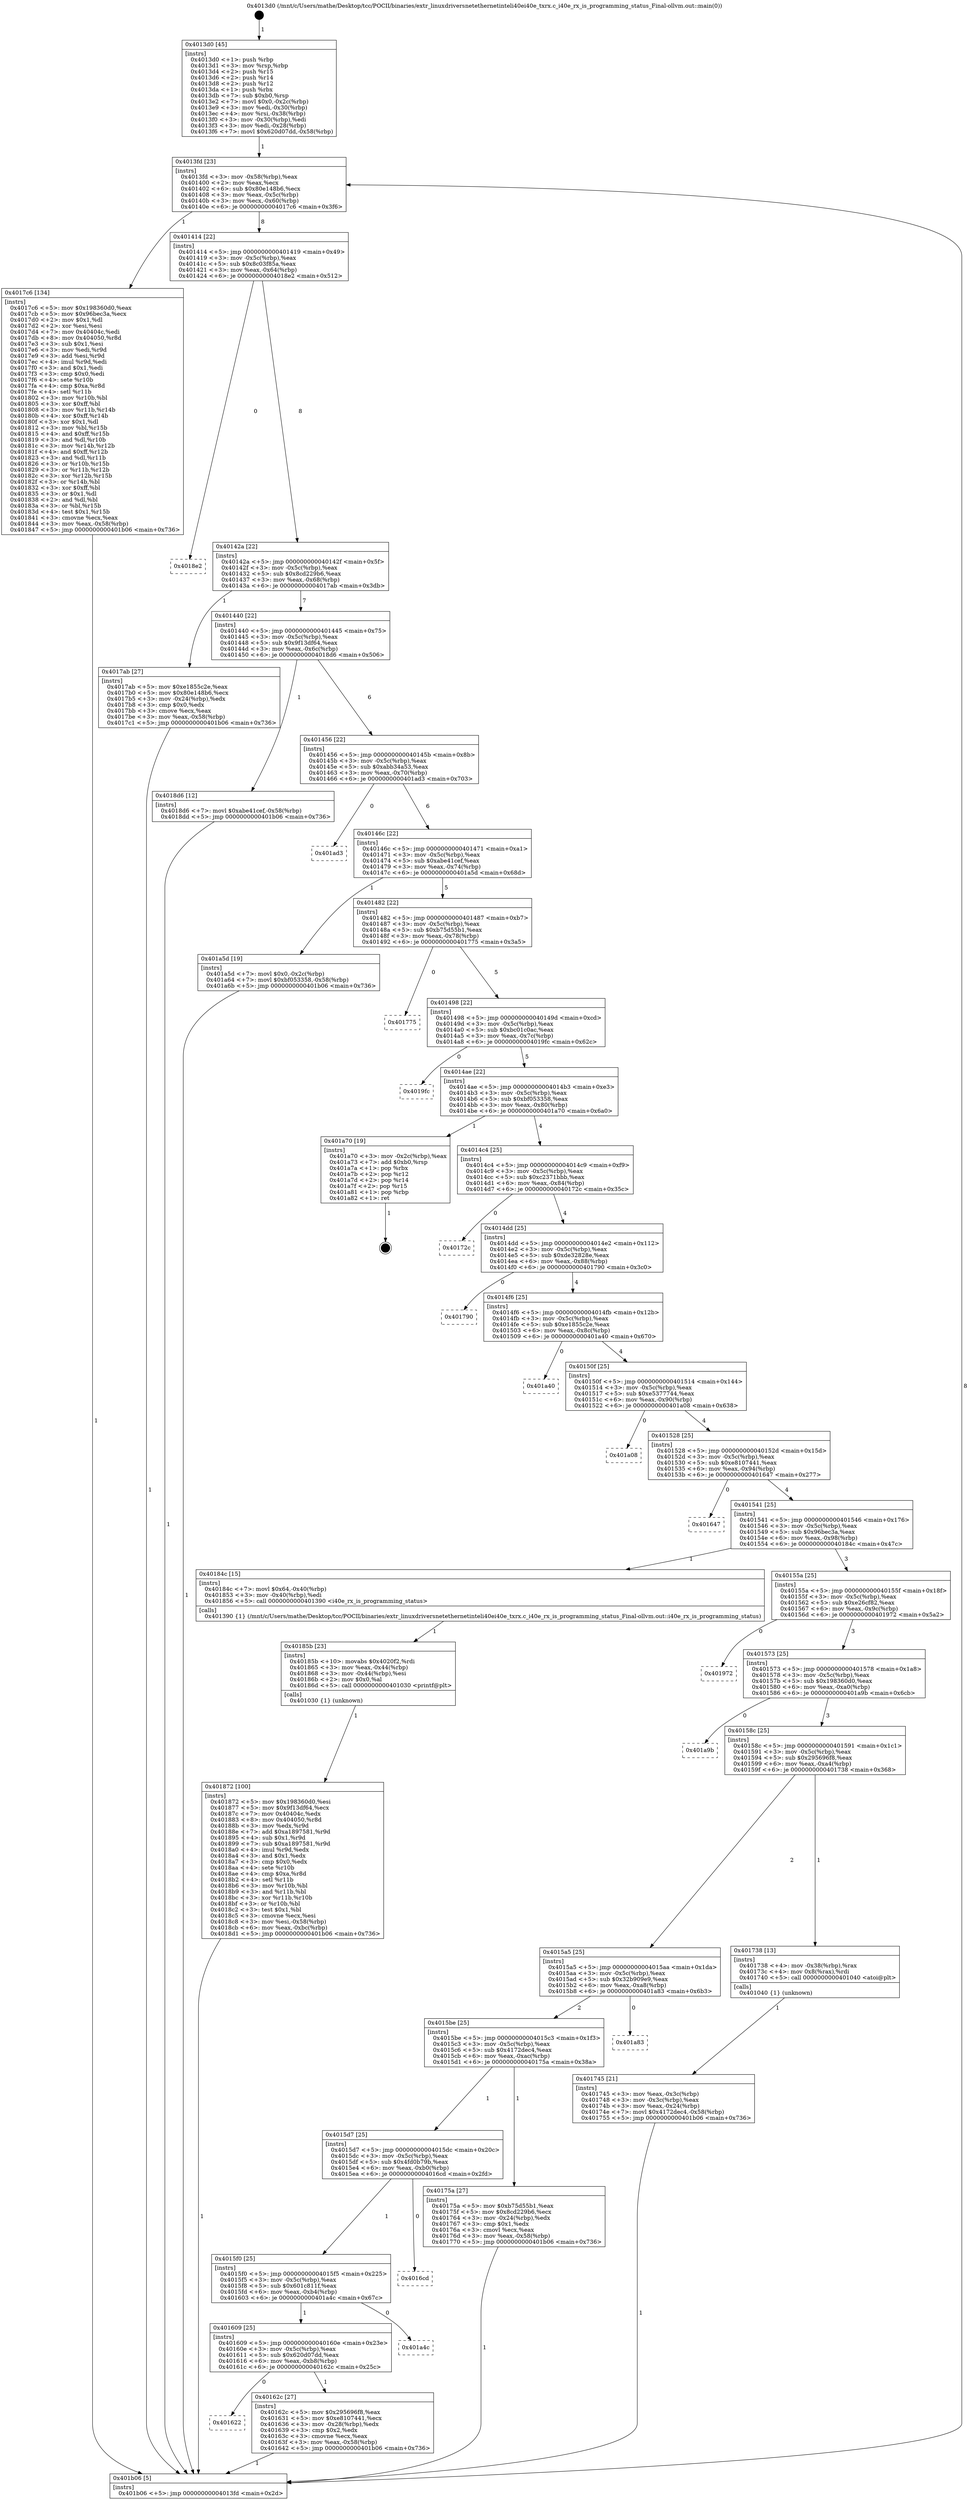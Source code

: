 digraph "0x4013d0" {
  label = "0x4013d0 (/mnt/c/Users/mathe/Desktop/tcc/POCII/binaries/extr_linuxdriversnetethernetinteli40ei40e_txrx.c_i40e_rx_is_programming_status_Final-ollvm.out::main(0))"
  labelloc = "t"
  node[shape=record]

  Entry [label="",width=0.3,height=0.3,shape=circle,fillcolor=black,style=filled]
  "0x4013fd" [label="{
     0x4013fd [23]\l
     | [instrs]\l
     &nbsp;&nbsp;0x4013fd \<+3\>: mov -0x58(%rbp),%eax\l
     &nbsp;&nbsp;0x401400 \<+2\>: mov %eax,%ecx\l
     &nbsp;&nbsp;0x401402 \<+6\>: sub $0x80e148b6,%ecx\l
     &nbsp;&nbsp;0x401408 \<+3\>: mov %eax,-0x5c(%rbp)\l
     &nbsp;&nbsp;0x40140b \<+3\>: mov %ecx,-0x60(%rbp)\l
     &nbsp;&nbsp;0x40140e \<+6\>: je 00000000004017c6 \<main+0x3f6\>\l
  }"]
  "0x4017c6" [label="{
     0x4017c6 [134]\l
     | [instrs]\l
     &nbsp;&nbsp;0x4017c6 \<+5\>: mov $0x198360d0,%eax\l
     &nbsp;&nbsp;0x4017cb \<+5\>: mov $0x96bec3a,%ecx\l
     &nbsp;&nbsp;0x4017d0 \<+2\>: mov $0x1,%dl\l
     &nbsp;&nbsp;0x4017d2 \<+2\>: xor %esi,%esi\l
     &nbsp;&nbsp;0x4017d4 \<+7\>: mov 0x40404c,%edi\l
     &nbsp;&nbsp;0x4017db \<+8\>: mov 0x404050,%r8d\l
     &nbsp;&nbsp;0x4017e3 \<+3\>: sub $0x1,%esi\l
     &nbsp;&nbsp;0x4017e6 \<+3\>: mov %edi,%r9d\l
     &nbsp;&nbsp;0x4017e9 \<+3\>: add %esi,%r9d\l
     &nbsp;&nbsp;0x4017ec \<+4\>: imul %r9d,%edi\l
     &nbsp;&nbsp;0x4017f0 \<+3\>: and $0x1,%edi\l
     &nbsp;&nbsp;0x4017f3 \<+3\>: cmp $0x0,%edi\l
     &nbsp;&nbsp;0x4017f6 \<+4\>: sete %r10b\l
     &nbsp;&nbsp;0x4017fa \<+4\>: cmp $0xa,%r8d\l
     &nbsp;&nbsp;0x4017fe \<+4\>: setl %r11b\l
     &nbsp;&nbsp;0x401802 \<+3\>: mov %r10b,%bl\l
     &nbsp;&nbsp;0x401805 \<+3\>: xor $0xff,%bl\l
     &nbsp;&nbsp;0x401808 \<+3\>: mov %r11b,%r14b\l
     &nbsp;&nbsp;0x40180b \<+4\>: xor $0xff,%r14b\l
     &nbsp;&nbsp;0x40180f \<+3\>: xor $0x1,%dl\l
     &nbsp;&nbsp;0x401812 \<+3\>: mov %bl,%r15b\l
     &nbsp;&nbsp;0x401815 \<+4\>: and $0xff,%r15b\l
     &nbsp;&nbsp;0x401819 \<+3\>: and %dl,%r10b\l
     &nbsp;&nbsp;0x40181c \<+3\>: mov %r14b,%r12b\l
     &nbsp;&nbsp;0x40181f \<+4\>: and $0xff,%r12b\l
     &nbsp;&nbsp;0x401823 \<+3\>: and %dl,%r11b\l
     &nbsp;&nbsp;0x401826 \<+3\>: or %r10b,%r15b\l
     &nbsp;&nbsp;0x401829 \<+3\>: or %r11b,%r12b\l
     &nbsp;&nbsp;0x40182c \<+3\>: xor %r12b,%r15b\l
     &nbsp;&nbsp;0x40182f \<+3\>: or %r14b,%bl\l
     &nbsp;&nbsp;0x401832 \<+3\>: xor $0xff,%bl\l
     &nbsp;&nbsp;0x401835 \<+3\>: or $0x1,%dl\l
     &nbsp;&nbsp;0x401838 \<+2\>: and %dl,%bl\l
     &nbsp;&nbsp;0x40183a \<+3\>: or %bl,%r15b\l
     &nbsp;&nbsp;0x40183d \<+4\>: test $0x1,%r15b\l
     &nbsp;&nbsp;0x401841 \<+3\>: cmovne %ecx,%eax\l
     &nbsp;&nbsp;0x401844 \<+3\>: mov %eax,-0x58(%rbp)\l
     &nbsp;&nbsp;0x401847 \<+5\>: jmp 0000000000401b06 \<main+0x736\>\l
  }"]
  "0x401414" [label="{
     0x401414 [22]\l
     | [instrs]\l
     &nbsp;&nbsp;0x401414 \<+5\>: jmp 0000000000401419 \<main+0x49\>\l
     &nbsp;&nbsp;0x401419 \<+3\>: mov -0x5c(%rbp),%eax\l
     &nbsp;&nbsp;0x40141c \<+5\>: sub $0x8c03f85a,%eax\l
     &nbsp;&nbsp;0x401421 \<+3\>: mov %eax,-0x64(%rbp)\l
     &nbsp;&nbsp;0x401424 \<+6\>: je 00000000004018e2 \<main+0x512\>\l
  }"]
  Exit [label="",width=0.3,height=0.3,shape=circle,fillcolor=black,style=filled,peripheries=2]
  "0x4018e2" [label="{
     0x4018e2\l
  }", style=dashed]
  "0x40142a" [label="{
     0x40142a [22]\l
     | [instrs]\l
     &nbsp;&nbsp;0x40142a \<+5\>: jmp 000000000040142f \<main+0x5f\>\l
     &nbsp;&nbsp;0x40142f \<+3\>: mov -0x5c(%rbp),%eax\l
     &nbsp;&nbsp;0x401432 \<+5\>: sub $0x8cd229b6,%eax\l
     &nbsp;&nbsp;0x401437 \<+3\>: mov %eax,-0x68(%rbp)\l
     &nbsp;&nbsp;0x40143a \<+6\>: je 00000000004017ab \<main+0x3db\>\l
  }"]
  "0x401872" [label="{
     0x401872 [100]\l
     | [instrs]\l
     &nbsp;&nbsp;0x401872 \<+5\>: mov $0x198360d0,%esi\l
     &nbsp;&nbsp;0x401877 \<+5\>: mov $0x9f13df64,%ecx\l
     &nbsp;&nbsp;0x40187c \<+7\>: mov 0x40404c,%edx\l
     &nbsp;&nbsp;0x401883 \<+8\>: mov 0x404050,%r8d\l
     &nbsp;&nbsp;0x40188b \<+3\>: mov %edx,%r9d\l
     &nbsp;&nbsp;0x40188e \<+7\>: add $0xa1897581,%r9d\l
     &nbsp;&nbsp;0x401895 \<+4\>: sub $0x1,%r9d\l
     &nbsp;&nbsp;0x401899 \<+7\>: sub $0xa1897581,%r9d\l
     &nbsp;&nbsp;0x4018a0 \<+4\>: imul %r9d,%edx\l
     &nbsp;&nbsp;0x4018a4 \<+3\>: and $0x1,%edx\l
     &nbsp;&nbsp;0x4018a7 \<+3\>: cmp $0x0,%edx\l
     &nbsp;&nbsp;0x4018aa \<+4\>: sete %r10b\l
     &nbsp;&nbsp;0x4018ae \<+4\>: cmp $0xa,%r8d\l
     &nbsp;&nbsp;0x4018b2 \<+4\>: setl %r11b\l
     &nbsp;&nbsp;0x4018b6 \<+3\>: mov %r10b,%bl\l
     &nbsp;&nbsp;0x4018b9 \<+3\>: and %r11b,%bl\l
     &nbsp;&nbsp;0x4018bc \<+3\>: xor %r11b,%r10b\l
     &nbsp;&nbsp;0x4018bf \<+3\>: or %r10b,%bl\l
     &nbsp;&nbsp;0x4018c2 \<+3\>: test $0x1,%bl\l
     &nbsp;&nbsp;0x4018c5 \<+3\>: cmovne %ecx,%esi\l
     &nbsp;&nbsp;0x4018c8 \<+3\>: mov %esi,-0x58(%rbp)\l
     &nbsp;&nbsp;0x4018cb \<+6\>: mov %eax,-0xbc(%rbp)\l
     &nbsp;&nbsp;0x4018d1 \<+5\>: jmp 0000000000401b06 \<main+0x736\>\l
  }"]
  "0x4017ab" [label="{
     0x4017ab [27]\l
     | [instrs]\l
     &nbsp;&nbsp;0x4017ab \<+5\>: mov $0xe1855c2e,%eax\l
     &nbsp;&nbsp;0x4017b0 \<+5\>: mov $0x80e148b6,%ecx\l
     &nbsp;&nbsp;0x4017b5 \<+3\>: mov -0x24(%rbp),%edx\l
     &nbsp;&nbsp;0x4017b8 \<+3\>: cmp $0x0,%edx\l
     &nbsp;&nbsp;0x4017bb \<+3\>: cmove %ecx,%eax\l
     &nbsp;&nbsp;0x4017be \<+3\>: mov %eax,-0x58(%rbp)\l
     &nbsp;&nbsp;0x4017c1 \<+5\>: jmp 0000000000401b06 \<main+0x736\>\l
  }"]
  "0x401440" [label="{
     0x401440 [22]\l
     | [instrs]\l
     &nbsp;&nbsp;0x401440 \<+5\>: jmp 0000000000401445 \<main+0x75\>\l
     &nbsp;&nbsp;0x401445 \<+3\>: mov -0x5c(%rbp),%eax\l
     &nbsp;&nbsp;0x401448 \<+5\>: sub $0x9f13df64,%eax\l
     &nbsp;&nbsp;0x40144d \<+3\>: mov %eax,-0x6c(%rbp)\l
     &nbsp;&nbsp;0x401450 \<+6\>: je 00000000004018d6 \<main+0x506\>\l
  }"]
  "0x40185b" [label="{
     0x40185b [23]\l
     | [instrs]\l
     &nbsp;&nbsp;0x40185b \<+10\>: movabs $0x4020f2,%rdi\l
     &nbsp;&nbsp;0x401865 \<+3\>: mov %eax,-0x44(%rbp)\l
     &nbsp;&nbsp;0x401868 \<+3\>: mov -0x44(%rbp),%esi\l
     &nbsp;&nbsp;0x40186b \<+2\>: mov $0x0,%al\l
     &nbsp;&nbsp;0x40186d \<+5\>: call 0000000000401030 \<printf@plt\>\l
     | [calls]\l
     &nbsp;&nbsp;0x401030 \{1\} (unknown)\l
  }"]
  "0x4018d6" [label="{
     0x4018d6 [12]\l
     | [instrs]\l
     &nbsp;&nbsp;0x4018d6 \<+7\>: movl $0xabe41cef,-0x58(%rbp)\l
     &nbsp;&nbsp;0x4018dd \<+5\>: jmp 0000000000401b06 \<main+0x736\>\l
  }"]
  "0x401456" [label="{
     0x401456 [22]\l
     | [instrs]\l
     &nbsp;&nbsp;0x401456 \<+5\>: jmp 000000000040145b \<main+0x8b\>\l
     &nbsp;&nbsp;0x40145b \<+3\>: mov -0x5c(%rbp),%eax\l
     &nbsp;&nbsp;0x40145e \<+5\>: sub $0xabb34a53,%eax\l
     &nbsp;&nbsp;0x401463 \<+3\>: mov %eax,-0x70(%rbp)\l
     &nbsp;&nbsp;0x401466 \<+6\>: je 0000000000401ad3 \<main+0x703\>\l
  }"]
  "0x401745" [label="{
     0x401745 [21]\l
     | [instrs]\l
     &nbsp;&nbsp;0x401745 \<+3\>: mov %eax,-0x3c(%rbp)\l
     &nbsp;&nbsp;0x401748 \<+3\>: mov -0x3c(%rbp),%eax\l
     &nbsp;&nbsp;0x40174b \<+3\>: mov %eax,-0x24(%rbp)\l
     &nbsp;&nbsp;0x40174e \<+7\>: movl $0x4172dec4,-0x58(%rbp)\l
     &nbsp;&nbsp;0x401755 \<+5\>: jmp 0000000000401b06 \<main+0x736\>\l
  }"]
  "0x401ad3" [label="{
     0x401ad3\l
  }", style=dashed]
  "0x40146c" [label="{
     0x40146c [22]\l
     | [instrs]\l
     &nbsp;&nbsp;0x40146c \<+5\>: jmp 0000000000401471 \<main+0xa1\>\l
     &nbsp;&nbsp;0x401471 \<+3\>: mov -0x5c(%rbp),%eax\l
     &nbsp;&nbsp;0x401474 \<+5\>: sub $0xabe41cef,%eax\l
     &nbsp;&nbsp;0x401479 \<+3\>: mov %eax,-0x74(%rbp)\l
     &nbsp;&nbsp;0x40147c \<+6\>: je 0000000000401a5d \<main+0x68d\>\l
  }"]
  "0x4013d0" [label="{
     0x4013d0 [45]\l
     | [instrs]\l
     &nbsp;&nbsp;0x4013d0 \<+1\>: push %rbp\l
     &nbsp;&nbsp;0x4013d1 \<+3\>: mov %rsp,%rbp\l
     &nbsp;&nbsp;0x4013d4 \<+2\>: push %r15\l
     &nbsp;&nbsp;0x4013d6 \<+2\>: push %r14\l
     &nbsp;&nbsp;0x4013d8 \<+2\>: push %r12\l
     &nbsp;&nbsp;0x4013da \<+1\>: push %rbx\l
     &nbsp;&nbsp;0x4013db \<+7\>: sub $0xb0,%rsp\l
     &nbsp;&nbsp;0x4013e2 \<+7\>: movl $0x0,-0x2c(%rbp)\l
     &nbsp;&nbsp;0x4013e9 \<+3\>: mov %edi,-0x30(%rbp)\l
     &nbsp;&nbsp;0x4013ec \<+4\>: mov %rsi,-0x38(%rbp)\l
     &nbsp;&nbsp;0x4013f0 \<+3\>: mov -0x30(%rbp),%edi\l
     &nbsp;&nbsp;0x4013f3 \<+3\>: mov %edi,-0x28(%rbp)\l
     &nbsp;&nbsp;0x4013f6 \<+7\>: movl $0x620d07dd,-0x58(%rbp)\l
  }"]
  "0x401a5d" [label="{
     0x401a5d [19]\l
     | [instrs]\l
     &nbsp;&nbsp;0x401a5d \<+7\>: movl $0x0,-0x2c(%rbp)\l
     &nbsp;&nbsp;0x401a64 \<+7\>: movl $0xbf053358,-0x58(%rbp)\l
     &nbsp;&nbsp;0x401a6b \<+5\>: jmp 0000000000401b06 \<main+0x736\>\l
  }"]
  "0x401482" [label="{
     0x401482 [22]\l
     | [instrs]\l
     &nbsp;&nbsp;0x401482 \<+5\>: jmp 0000000000401487 \<main+0xb7\>\l
     &nbsp;&nbsp;0x401487 \<+3\>: mov -0x5c(%rbp),%eax\l
     &nbsp;&nbsp;0x40148a \<+5\>: sub $0xb75d55b1,%eax\l
     &nbsp;&nbsp;0x40148f \<+3\>: mov %eax,-0x78(%rbp)\l
     &nbsp;&nbsp;0x401492 \<+6\>: je 0000000000401775 \<main+0x3a5\>\l
  }"]
  "0x401b06" [label="{
     0x401b06 [5]\l
     | [instrs]\l
     &nbsp;&nbsp;0x401b06 \<+5\>: jmp 00000000004013fd \<main+0x2d\>\l
  }"]
  "0x401775" [label="{
     0x401775\l
  }", style=dashed]
  "0x401498" [label="{
     0x401498 [22]\l
     | [instrs]\l
     &nbsp;&nbsp;0x401498 \<+5\>: jmp 000000000040149d \<main+0xcd\>\l
     &nbsp;&nbsp;0x40149d \<+3\>: mov -0x5c(%rbp),%eax\l
     &nbsp;&nbsp;0x4014a0 \<+5\>: sub $0xbc01c0ac,%eax\l
     &nbsp;&nbsp;0x4014a5 \<+3\>: mov %eax,-0x7c(%rbp)\l
     &nbsp;&nbsp;0x4014a8 \<+6\>: je 00000000004019fc \<main+0x62c\>\l
  }"]
  "0x401622" [label="{
     0x401622\l
  }", style=dashed]
  "0x4019fc" [label="{
     0x4019fc\l
  }", style=dashed]
  "0x4014ae" [label="{
     0x4014ae [22]\l
     | [instrs]\l
     &nbsp;&nbsp;0x4014ae \<+5\>: jmp 00000000004014b3 \<main+0xe3\>\l
     &nbsp;&nbsp;0x4014b3 \<+3\>: mov -0x5c(%rbp),%eax\l
     &nbsp;&nbsp;0x4014b6 \<+5\>: sub $0xbf053358,%eax\l
     &nbsp;&nbsp;0x4014bb \<+3\>: mov %eax,-0x80(%rbp)\l
     &nbsp;&nbsp;0x4014be \<+6\>: je 0000000000401a70 \<main+0x6a0\>\l
  }"]
  "0x40162c" [label="{
     0x40162c [27]\l
     | [instrs]\l
     &nbsp;&nbsp;0x40162c \<+5\>: mov $0x295696f8,%eax\l
     &nbsp;&nbsp;0x401631 \<+5\>: mov $0xe8107441,%ecx\l
     &nbsp;&nbsp;0x401636 \<+3\>: mov -0x28(%rbp),%edx\l
     &nbsp;&nbsp;0x401639 \<+3\>: cmp $0x2,%edx\l
     &nbsp;&nbsp;0x40163c \<+3\>: cmovne %ecx,%eax\l
     &nbsp;&nbsp;0x40163f \<+3\>: mov %eax,-0x58(%rbp)\l
     &nbsp;&nbsp;0x401642 \<+5\>: jmp 0000000000401b06 \<main+0x736\>\l
  }"]
  "0x401a70" [label="{
     0x401a70 [19]\l
     | [instrs]\l
     &nbsp;&nbsp;0x401a70 \<+3\>: mov -0x2c(%rbp),%eax\l
     &nbsp;&nbsp;0x401a73 \<+7\>: add $0xb0,%rsp\l
     &nbsp;&nbsp;0x401a7a \<+1\>: pop %rbx\l
     &nbsp;&nbsp;0x401a7b \<+2\>: pop %r12\l
     &nbsp;&nbsp;0x401a7d \<+2\>: pop %r14\l
     &nbsp;&nbsp;0x401a7f \<+2\>: pop %r15\l
     &nbsp;&nbsp;0x401a81 \<+1\>: pop %rbp\l
     &nbsp;&nbsp;0x401a82 \<+1\>: ret\l
  }"]
  "0x4014c4" [label="{
     0x4014c4 [25]\l
     | [instrs]\l
     &nbsp;&nbsp;0x4014c4 \<+5\>: jmp 00000000004014c9 \<main+0xf9\>\l
     &nbsp;&nbsp;0x4014c9 \<+3\>: mov -0x5c(%rbp),%eax\l
     &nbsp;&nbsp;0x4014cc \<+5\>: sub $0xc2371bbb,%eax\l
     &nbsp;&nbsp;0x4014d1 \<+6\>: mov %eax,-0x84(%rbp)\l
     &nbsp;&nbsp;0x4014d7 \<+6\>: je 000000000040172c \<main+0x35c\>\l
  }"]
  "0x401609" [label="{
     0x401609 [25]\l
     | [instrs]\l
     &nbsp;&nbsp;0x401609 \<+5\>: jmp 000000000040160e \<main+0x23e\>\l
     &nbsp;&nbsp;0x40160e \<+3\>: mov -0x5c(%rbp),%eax\l
     &nbsp;&nbsp;0x401611 \<+5\>: sub $0x620d07dd,%eax\l
     &nbsp;&nbsp;0x401616 \<+6\>: mov %eax,-0xb8(%rbp)\l
     &nbsp;&nbsp;0x40161c \<+6\>: je 000000000040162c \<main+0x25c\>\l
  }"]
  "0x40172c" [label="{
     0x40172c\l
  }", style=dashed]
  "0x4014dd" [label="{
     0x4014dd [25]\l
     | [instrs]\l
     &nbsp;&nbsp;0x4014dd \<+5\>: jmp 00000000004014e2 \<main+0x112\>\l
     &nbsp;&nbsp;0x4014e2 \<+3\>: mov -0x5c(%rbp),%eax\l
     &nbsp;&nbsp;0x4014e5 \<+5\>: sub $0xde32828e,%eax\l
     &nbsp;&nbsp;0x4014ea \<+6\>: mov %eax,-0x88(%rbp)\l
     &nbsp;&nbsp;0x4014f0 \<+6\>: je 0000000000401790 \<main+0x3c0\>\l
  }"]
  "0x401a4c" [label="{
     0x401a4c\l
  }", style=dashed]
  "0x401790" [label="{
     0x401790\l
  }", style=dashed]
  "0x4014f6" [label="{
     0x4014f6 [25]\l
     | [instrs]\l
     &nbsp;&nbsp;0x4014f6 \<+5\>: jmp 00000000004014fb \<main+0x12b\>\l
     &nbsp;&nbsp;0x4014fb \<+3\>: mov -0x5c(%rbp),%eax\l
     &nbsp;&nbsp;0x4014fe \<+5\>: sub $0xe1855c2e,%eax\l
     &nbsp;&nbsp;0x401503 \<+6\>: mov %eax,-0x8c(%rbp)\l
     &nbsp;&nbsp;0x401509 \<+6\>: je 0000000000401a40 \<main+0x670\>\l
  }"]
  "0x4015f0" [label="{
     0x4015f0 [25]\l
     | [instrs]\l
     &nbsp;&nbsp;0x4015f0 \<+5\>: jmp 00000000004015f5 \<main+0x225\>\l
     &nbsp;&nbsp;0x4015f5 \<+3\>: mov -0x5c(%rbp),%eax\l
     &nbsp;&nbsp;0x4015f8 \<+5\>: sub $0x601c811f,%eax\l
     &nbsp;&nbsp;0x4015fd \<+6\>: mov %eax,-0xb4(%rbp)\l
     &nbsp;&nbsp;0x401603 \<+6\>: je 0000000000401a4c \<main+0x67c\>\l
  }"]
  "0x401a40" [label="{
     0x401a40\l
  }", style=dashed]
  "0x40150f" [label="{
     0x40150f [25]\l
     | [instrs]\l
     &nbsp;&nbsp;0x40150f \<+5\>: jmp 0000000000401514 \<main+0x144\>\l
     &nbsp;&nbsp;0x401514 \<+3\>: mov -0x5c(%rbp),%eax\l
     &nbsp;&nbsp;0x401517 \<+5\>: sub $0xe5377744,%eax\l
     &nbsp;&nbsp;0x40151c \<+6\>: mov %eax,-0x90(%rbp)\l
     &nbsp;&nbsp;0x401522 \<+6\>: je 0000000000401a08 \<main+0x638\>\l
  }"]
  "0x4016cd" [label="{
     0x4016cd\l
  }", style=dashed]
  "0x401a08" [label="{
     0x401a08\l
  }", style=dashed]
  "0x401528" [label="{
     0x401528 [25]\l
     | [instrs]\l
     &nbsp;&nbsp;0x401528 \<+5\>: jmp 000000000040152d \<main+0x15d\>\l
     &nbsp;&nbsp;0x40152d \<+3\>: mov -0x5c(%rbp),%eax\l
     &nbsp;&nbsp;0x401530 \<+5\>: sub $0xe8107441,%eax\l
     &nbsp;&nbsp;0x401535 \<+6\>: mov %eax,-0x94(%rbp)\l
     &nbsp;&nbsp;0x40153b \<+6\>: je 0000000000401647 \<main+0x277\>\l
  }"]
  "0x4015d7" [label="{
     0x4015d7 [25]\l
     | [instrs]\l
     &nbsp;&nbsp;0x4015d7 \<+5\>: jmp 00000000004015dc \<main+0x20c\>\l
     &nbsp;&nbsp;0x4015dc \<+3\>: mov -0x5c(%rbp),%eax\l
     &nbsp;&nbsp;0x4015df \<+5\>: sub $0x4fd0b79b,%eax\l
     &nbsp;&nbsp;0x4015e4 \<+6\>: mov %eax,-0xb0(%rbp)\l
     &nbsp;&nbsp;0x4015ea \<+6\>: je 00000000004016cd \<main+0x2fd\>\l
  }"]
  "0x401647" [label="{
     0x401647\l
  }", style=dashed]
  "0x401541" [label="{
     0x401541 [25]\l
     | [instrs]\l
     &nbsp;&nbsp;0x401541 \<+5\>: jmp 0000000000401546 \<main+0x176\>\l
     &nbsp;&nbsp;0x401546 \<+3\>: mov -0x5c(%rbp),%eax\l
     &nbsp;&nbsp;0x401549 \<+5\>: sub $0x96bec3a,%eax\l
     &nbsp;&nbsp;0x40154e \<+6\>: mov %eax,-0x98(%rbp)\l
     &nbsp;&nbsp;0x401554 \<+6\>: je 000000000040184c \<main+0x47c\>\l
  }"]
  "0x40175a" [label="{
     0x40175a [27]\l
     | [instrs]\l
     &nbsp;&nbsp;0x40175a \<+5\>: mov $0xb75d55b1,%eax\l
     &nbsp;&nbsp;0x40175f \<+5\>: mov $0x8cd229b6,%ecx\l
     &nbsp;&nbsp;0x401764 \<+3\>: mov -0x24(%rbp),%edx\l
     &nbsp;&nbsp;0x401767 \<+3\>: cmp $0x1,%edx\l
     &nbsp;&nbsp;0x40176a \<+3\>: cmovl %ecx,%eax\l
     &nbsp;&nbsp;0x40176d \<+3\>: mov %eax,-0x58(%rbp)\l
     &nbsp;&nbsp;0x401770 \<+5\>: jmp 0000000000401b06 \<main+0x736\>\l
  }"]
  "0x40184c" [label="{
     0x40184c [15]\l
     | [instrs]\l
     &nbsp;&nbsp;0x40184c \<+7\>: movl $0x64,-0x40(%rbp)\l
     &nbsp;&nbsp;0x401853 \<+3\>: mov -0x40(%rbp),%edi\l
     &nbsp;&nbsp;0x401856 \<+5\>: call 0000000000401390 \<i40e_rx_is_programming_status\>\l
     | [calls]\l
     &nbsp;&nbsp;0x401390 \{1\} (/mnt/c/Users/mathe/Desktop/tcc/POCII/binaries/extr_linuxdriversnetethernetinteli40ei40e_txrx.c_i40e_rx_is_programming_status_Final-ollvm.out::i40e_rx_is_programming_status)\l
  }"]
  "0x40155a" [label="{
     0x40155a [25]\l
     | [instrs]\l
     &nbsp;&nbsp;0x40155a \<+5\>: jmp 000000000040155f \<main+0x18f\>\l
     &nbsp;&nbsp;0x40155f \<+3\>: mov -0x5c(%rbp),%eax\l
     &nbsp;&nbsp;0x401562 \<+5\>: sub $0xe26cf82,%eax\l
     &nbsp;&nbsp;0x401567 \<+6\>: mov %eax,-0x9c(%rbp)\l
     &nbsp;&nbsp;0x40156d \<+6\>: je 0000000000401972 \<main+0x5a2\>\l
  }"]
  "0x4015be" [label="{
     0x4015be [25]\l
     | [instrs]\l
     &nbsp;&nbsp;0x4015be \<+5\>: jmp 00000000004015c3 \<main+0x1f3\>\l
     &nbsp;&nbsp;0x4015c3 \<+3\>: mov -0x5c(%rbp),%eax\l
     &nbsp;&nbsp;0x4015c6 \<+5\>: sub $0x4172dec4,%eax\l
     &nbsp;&nbsp;0x4015cb \<+6\>: mov %eax,-0xac(%rbp)\l
     &nbsp;&nbsp;0x4015d1 \<+6\>: je 000000000040175a \<main+0x38a\>\l
  }"]
  "0x401972" [label="{
     0x401972\l
  }", style=dashed]
  "0x401573" [label="{
     0x401573 [25]\l
     | [instrs]\l
     &nbsp;&nbsp;0x401573 \<+5\>: jmp 0000000000401578 \<main+0x1a8\>\l
     &nbsp;&nbsp;0x401578 \<+3\>: mov -0x5c(%rbp),%eax\l
     &nbsp;&nbsp;0x40157b \<+5\>: sub $0x198360d0,%eax\l
     &nbsp;&nbsp;0x401580 \<+6\>: mov %eax,-0xa0(%rbp)\l
     &nbsp;&nbsp;0x401586 \<+6\>: je 0000000000401a9b \<main+0x6cb\>\l
  }"]
  "0x401a83" [label="{
     0x401a83\l
  }", style=dashed]
  "0x401a9b" [label="{
     0x401a9b\l
  }", style=dashed]
  "0x40158c" [label="{
     0x40158c [25]\l
     | [instrs]\l
     &nbsp;&nbsp;0x40158c \<+5\>: jmp 0000000000401591 \<main+0x1c1\>\l
     &nbsp;&nbsp;0x401591 \<+3\>: mov -0x5c(%rbp),%eax\l
     &nbsp;&nbsp;0x401594 \<+5\>: sub $0x295696f8,%eax\l
     &nbsp;&nbsp;0x401599 \<+6\>: mov %eax,-0xa4(%rbp)\l
     &nbsp;&nbsp;0x40159f \<+6\>: je 0000000000401738 \<main+0x368\>\l
  }"]
  "0x4015a5" [label="{
     0x4015a5 [25]\l
     | [instrs]\l
     &nbsp;&nbsp;0x4015a5 \<+5\>: jmp 00000000004015aa \<main+0x1da\>\l
     &nbsp;&nbsp;0x4015aa \<+3\>: mov -0x5c(%rbp),%eax\l
     &nbsp;&nbsp;0x4015ad \<+5\>: sub $0x32b909e9,%eax\l
     &nbsp;&nbsp;0x4015b2 \<+6\>: mov %eax,-0xa8(%rbp)\l
     &nbsp;&nbsp;0x4015b8 \<+6\>: je 0000000000401a83 \<main+0x6b3\>\l
  }"]
  "0x401738" [label="{
     0x401738 [13]\l
     | [instrs]\l
     &nbsp;&nbsp;0x401738 \<+4\>: mov -0x38(%rbp),%rax\l
     &nbsp;&nbsp;0x40173c \<+4\>: mov 0x8(%rax),%rdi\l
     &nbsp;&nbsp;0x401740 \<+5\>: call 0000000000401040 \<atoi@plt\>\l
     | [calls]\l
     &nbsp;&nbsp;0x401040 \{1\} (unknown)\l
  }"]
  Entry -> "0x4013d0" [label=" 1"]
  "0x4013fd" -> "0x4017c6" [label=" 1"]
  "0x4013fd" -> "0x401414" [label=" 8"]
  "0x401a70" -> Exit [label=" 1"]
  "0x401414" -> "0x4018e2" [label=" 0"]
  "0x401414" -> "0x40142a" [label=" 8"]
  "0x401a5d" -> "0x401b06" [label=" 1"]
  "0x40142a" -> "0x4017ab" [label=" 1"]
  "0x40142a" -> "0x401440" [label=" 7"]
  "0x4018d6" -> "0x401b06" [label=" 1"]
  "0x401440" -> "0x4018d6" [label=" 1"]
  "0x401440" -> "0x401456" [label=" 6"]
  "0x401872" -> "0x401b06" [label=" 1"]
  "0x401456" -> "0x401ad3" [label=" 0"]
  "0x401456" -> "0x40146c" [label=" 6"]
  "0x40185b" -> "0x401872" [label=" 1"]
  "0x40146c" -> "0x401a5d" [label=" 1"]
  "0x40146c" -> "0x401482" [label=" 5"]
  "0x40184c" -> "0x40185b" [label=" 1"]
  "0x401482" -> "0x401775" [label=" 0"]
  "0x401482" -> "0x401498" [label=" 5"]
  "0x4017c6" -> "0x401b06" [label=" 1"]
  "0x401498" -> "0x4019fc" [label=" 0"]
  "0x401498" -> "0x4014ae" [label=" 5"]
  "0x4017ab" -> "0x401b06" [label=" 1"]
  "0x4014ae" -> "0x401a70" [label=" 1"]
  "0x4014ae" -> "0x4014c4" [label=" 4"]
  "0x40175a" -> "0x401b06" [label=" 1"]
  "0x4014c4" -> "0x40172c" [label=" 0"]
  "0x4014c4" -> "0x4014dd" [label=" 4"]
  "0x401738" -> "0x401745" [label=" 1"]
  "0x4014dd" -> "0x401790" [label=" 0"]
  "0x4014dd" -> "0x4014f6" [label=" 4"]
  "0x401b06" -> "0x4013fd" [label=" 8"]
  "0x4014f6" -> "0x401a40" [label=" 0"]
  "0x4014f6" -> "0x40150f" [label=" 4"]
  "0x40162c" -> "0x401b06" [label=" 1"]
  "0x40150f" -> "0x401a08" [label=" 0"]
  "0x40150f" -> "0x401528" [label=" 4"]
  "0x401609" -> "0x401622" [label=" 0"]
  "0x401528" -> "0x401647" [label=" 0"]
  "0x401528" -> "0x401541" [label=" 4"]
  "0x401745" -> "0x401b06" [label=" 1"]
  "0x401541" -> "0x40184c" [label=" 1"]
  "0x401541" -> "0x40155a" [label=" 3"]
  "0x4015f0" -> "0x401609" [label=" 1"]
  "0x40155a" -> "0x401972" [label=" 0"]
  "0x40155a" -> "0x401573" [label=" 3"]
  "0x4013d0" -> "0x4013fd" [label=" 1"]
  "0x401573" -> "0x401a9b" [label=" 0"]
  "0x401573" -> "0x40158c" [label=" 3"]
  "0x4015d7" -> "0x4015f0" [label=" 1"]
  "0x40158c" -> "0x401738" [label=" 1"]
  "0x40158c" -> "0x4015a5" [label=" 2"]
  "0x4015d7" -> "0x4016cd" [label=" 0"]
  "0x4015a5" -> "0x401a83" [label=" 0"]
  "0x4015a5" -> "0x4015be" [label=" 2"]
  "0x4015f0" -> "0x401a4c" [label=" 0"]
  "0x4015be" -> "0x40175a" [label=" 1"]
  "0x4015be" -> "0x4015d7" [label=" 1"]
  "0x401609" -> "0x40162c" [label=" 1"]
}

